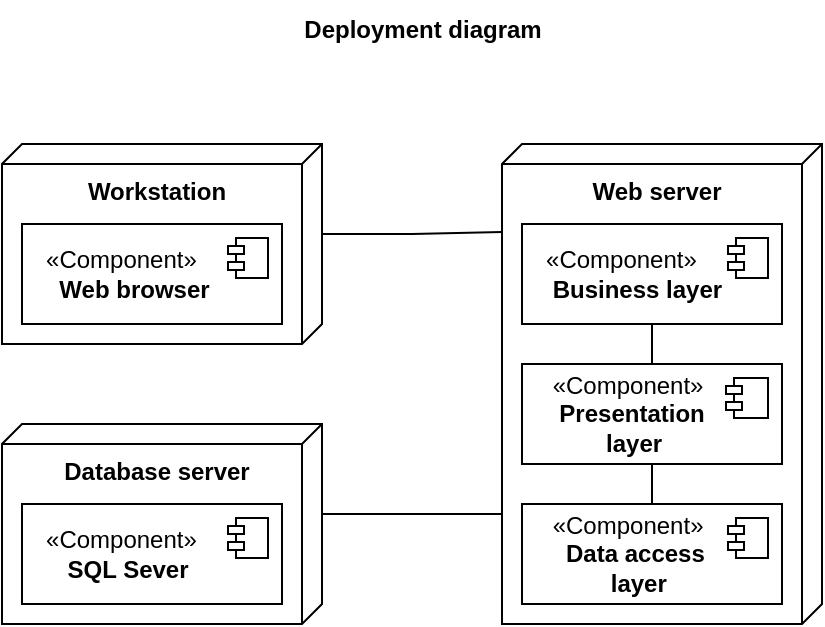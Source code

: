 <mxfile version="25.0.3">
  <diagram name="Trang-1" id="Eb8rYHXf7MauTqeLhaFF">
    <mxGraphModel dx="1050" dy="522" grid="1" gridSize="10" guides="1" tooltips="1" connect="1" arrows="1" fold="1" page="1" pageScale="1" pageWidth="827" pageHeight="1169" math="0" shadow="0">
      <root>
        <mxCell id="0" />
        <mxCell id="1" parent="0" />
        <mxCell id="zKa11f-YT_GBm0vhqn31-16" value="&lt;b&gt;Workstation&lt;/b&gt;" style="verticalAlign=top;align=center;shape=cube;size=10;direction=south;fontStyle=0;html=1;boundedLbl=1;spacingLeft=5;whiteSpace=wrap;" vertex="1" parent="1">
          <mxGeometry x="240" y="160" width="160" height="100" as="geometry" />
        </mxCell>
        <mxCell id="zKa11f-YT_GBm0vhqn31-11" value="&lt;b&gt;Web server&lt;/b&gt;" style="verticalAlign=top;align=center;shape=cube;size=10;direction=south;fontStyle=0;html=1;boundedLbl=1;spacingLeft=5;whiteSpace=wrap;" vertex="1" parent="1">
          <mxGeometry x="490" y="160" width="160" height="240" as="geometry" />
        </mxCell>
        <mxCell id="zKa11f-YT_GBm0vhqn31-13" style="edgeStyle=orthogonalEdgeStyle;rounded=0;orthogonalLoop=1;jettySize=auto;html=1;exitX=0.5;exitY=1;exitDx=0;exitDy=0;entryX=0.5;entryY=0;entryDx=0;entryDy=0;endArrow=none;endFill=0;" edge="1" parent="1" source="zKa11f-YT_GBm0vhqn31-5" target="zKa11f-YT_GBm0vhqn31-3">
          <mxGeometry relative="1" as="geometry" />
        </mxCell>
        <mxCell id="zKa11f-YT_GBm0vhqn31-5" value="&lt;div style=&quot;&quot;&gt;&lt;span style=&quot;background-color: initial;&quot;&gt;&amp;nbsp; &amp;nbsp;«&lt;/span&gt;&lt;span style=&quot;background-color: initial;&quot;&gt;Component&lt;/span&gt;&lt;span style=&quot;background-color: initial;&quot;&gt;»&lt;/span&gt;&lt;/div&gt;&lt;div style=&quot;text-align: center;&quot;&gt;&lt;b&gt;&amp;nbsp; &amp;nbsp; Business&amp;nbsp;&lt;/b&gt;&lt;b style=&quot;background-color: initial;&quot;&gt;layer&lt;/b&gt;&lt;/div&gt;" style="html=1;dropTarget=0;whiteSpace=wrap;align=left;" vertex="1" parent="1">
          <mxGeometry x="500" y="200" width="130" height="50" as="geometry" />
        </mxCell>
        <mxCell id="zKa11f-YT_GBm0vhqn31-6" value="" style="shape=module;jettyWidth=8;jettyHeight=4;" vertex="1" parent="zKa11f-YT_GBm0vhqn31-5">
          <mxGeometry x="1" width="20" height="20" relative="1" as="geometry">
            <mxPoint x="-27" y="7" as="offset" />
          </mxGeometry>
        </mxCell>
        <mxCell id="zKa11f-YT_GBm0vhqn31-14" style="edgeStyle=orthogonalEdgeStyle;rounded=0;orthogonalLoop=1;jettySize=auto;html=1;exitX=0.5;exitY=1;exitDx=0;exitDy=0;endArrow=none;endFill=0;" edge="1" parent="1" source="zKa11f-YT_GBm0vhqn31-3" target="zKa11f-YT_GBm0vhqn31-8">
          <mxGeometry relative="1" as="geometry" />
        </mxCell>
        <mxCell id="zKa11f-YT_GBm0vhqn31-3" value="&amp;nbsp; &amp;nbsp; «Component»&lt;div&gt;&amp;nbsp; &amp;nbsp; &amp;nbsp;&lt;b&gt;Presentation&lt;/b&gt;&lt;/div&gt;&lt;div&gt;&lt;b&gt;&amp;nbsp; &amp;nbsp; &amp;nbsp; &amp;nbsp; &amp;nbsp; &amp;nbsp; layer&lt;/b&gt;&lt;/div&gt;" style="html=1;dropTarget=0;whiteSpace=wrap;align=left;" vertex="1" parent="1">
          <mxGeometry x="500" y="270" width="130" height="50" as="geometry" />
        </mxCell>
        <mxCell id="zKa11f-YT_GBm0vhqn31-4" value="" style="shape=module;jettyWidth=8;jettyHeight=4;" vertex="1" parent="zKa11f-YT_GBm0vhqn31-3">
          <mxGeometry x="1" width="21" height="20" relative="1" as="geometry">
            <mxPoint x="-28" y="7" as="offset" />
          </mxGeometry>
        </mxCell>
        <mxCell id="zKa11f-YT_GBm0vhqn31-8" value="&lt;div style=&quot;&quot;&gt;&lt;span style=&quot;background-color: initial;&quot;&gt;&amp;nbsp; &amp;nbsp; «&lt;/span&gt;&lt;span style=&quot;background-color: initial;&quot;&gt;Component&lt;/span&gt;&lt;span style=&quot;background-color: initial;&quot;&gt;»&lt;/span&gt;&lt;/div&gt;&lt;div style=&quot;text-align: center;&quot;&gt;&lt;span style=&quot;background-color: initial;&quot;&gt;&amp;nbsp; &amp;nbsp; &amp;nbsp;&amp;nbsp;&lt;b&gt;Data access&lt;/b&gt;&lt;/span&gt;&lt;/div&gt;&lt;div style=&quot;text-align: center;&quot;&gt;&lt;span style=&quot;background-color: initial;&quot;&gt;&lt;b&gt;&amp;nbsp; &amp;nbsp; &amp;nbsp; &amp;nbsp;layer&lt;/b&gt;&lt;/span&gt;&lt;/div&gt;" style="html=1;dropTarget=0;whiteSpace=wrap;align=left;" vertex="1" parent="1">
          <mxGeometry x="500" y="340" width="130" height="50" as="geometry" />
        </mxCell>
        <mxCell id="zKa11f-YT_GBm0vhqn31-9" value="" style="shape=module;jettyWidth=8;jettyHeight=4;" vertex="1" parent="zKa11f-YT_GBm0vhqn31-8">
          <mxGeometry x="1" width="20" height="20" relative="1" as="geometry">
            <mxPoint x="-27" y="7" as="offset" />
          </mxGeometry>
        </mxCell>
        <mxCell id="zKa11f-YT_GBm0vhqn31-20" value="&lt;div style=&quot;&quot;&gt;&lt;span style=&quot;background-color: initial;&quot;&gt;&amp;nbsp; &amp;nbsp;«&lt;/span&gt;&lt;span style=&quot;background-color: initial;&quot;&gt;Component&lt;/span&gt;&lt;span style=&quot;background-color: initial;&quot;&gt;»&lt;/span&gt;&lt;/div&gt;&lt;div style=&quot;text-align: center;&quot;&gt;&lt;b&gt;&amp;nbsp; &amp;nbsp; &amp;nbsp;Web browser&lt;/b&gt;&lt;/div&gt;" style="html=1;dropTarget=0;whiteSpace=wrap;align=left;" vertex="1" parent="1">
          <mxGeometry x="250" y="200" width="130" height="50" as="geometry" />
        </mxCell>
        <mxCell id="zKa11f-YT_GBm0vhqn31-21" value="" style="shape=module;jettyWidth=8;jettyHeight=4;" vertex="1" parent="zKa11f-YT_GBm0vhqn31-20">
          <mxGeometry x="1" width="20" height="20" relative="1" as="geometry">
            <mxPoint x="-27" y="7" as="offset" />
          </mxGeometry>
        </mxCell>
        <mxCell id="zKa11f-YT_GBm0vhqn31-22" value="&lt;b&gt;Database server&lt;/b&gt;" style="verticalAlign=top;align=center;shape=cube;size=10;direction=south;fontStyle=0;html=1;boundedLbl=1;spacingLeft=5;whiteSpace=wrap;" vertex="1" parent="1">
          <mxGeometry x="240" y="300" width="160" height="100" as="geometry" />
        </mxCell>
        <mxCell id="zKa11f-YT_GBm0vhqn31-23" value="&lt;div style=&quot;&quot;&gt;&lt;span style=&quot;background-color: initial;&quot;&gt;&amp;nbsp; &amp;nbsp;«&lt;/span&gt;&lt;span style=&quot;background-color: initial;&quot;&gt;Component&lt;/span&gt;&lt;span style=&quot;background-color: initial;&quot;&gt;»&lt;/span&gt;&lt;/div&gt;&lt;div style=&quot;text-align: center;&quot;&gt;&lt;b&gt;&amp;nbsp; &amp;nbsp; &amp;nbsp;SQL Sever&lt;/b&gt;&lt;/div&gt;" style="html=1;dropTarget=0;whiteSpace=wrap;align=left;" vertex="1" parent="1">
          <mxGeometry x="250" y="340" width="130" height="50" as="geometry" />
        </mxCell>
        <mxCell id="zKa11f-YT_GBm0vhqn31-24" value="" style="shape=module;jettyWidth=8;jettyHeight=4;" vertex="1" parent="zKa11f-YT_GBm0vhqn31-23">
          <mxGeometry x="1" width="20" height="20" relative="1" as="geometry">
            <mxPoint x="-27" y="7" as="offset" />
          </mxGeometry>
        </mxCell>
        <mxCell id="zKa11f-YT_GBm0vhqn31-26" style="edgeStyle=orthogonalEdgeStyle;rounded=0;orthogonalLoop=1;jettySize=auto;html=1;exitX=0;exitY=0;exitDx=45;exitDy=0;exitPerimeter=0;endArrow=none;endFill=0;" edge="1" parent="1" source="zKa11f-YT_GBm0vhqn31-16">
          <mxGeometry relative="1" as="geometry">
            <mxPoint x="490" y="204" as="targetPoint" />
          </mxGeometry>
        </mxCell>
        <mxCell id="zKa11f-YT_GBm0vhqn31-27" style="edgeStyle=orthogonalEdgeStyle;rounded=0;orthogonalLoop=1;jettySize=auto;html=1;exitX=0;exitY=0;exitDx=45;exitDy=0;exitPerimeter=0;endArrow=none;endFill=0;" edge="1" parent="1" source="zKa11f-YT_GBm0vhqn31-22">
          <mxGeometry relative="1" as="geometry">
            <mxPoint x="490" y="345" as="targetPoint" />
          </mxGeometry>
        </mxCell>
        <mxCell id="zKa11f-YT_GBm0vhqn31-28" value="&lt;b&gt;Deployment diagram&lt;/b&gt;" style="text;html=1;align=center;verticalAlign=middle;resizable=0;points=[];autosize=1;strokeColor=none;fillColor=none;" vertex="1" parent="1">
          <mxGeometry x="380" y="88" width="140" height="30" as="geometry" />
        </mxCell>
      </root>
    </mxGraphModel>
  </diagram>
</mxfile>
